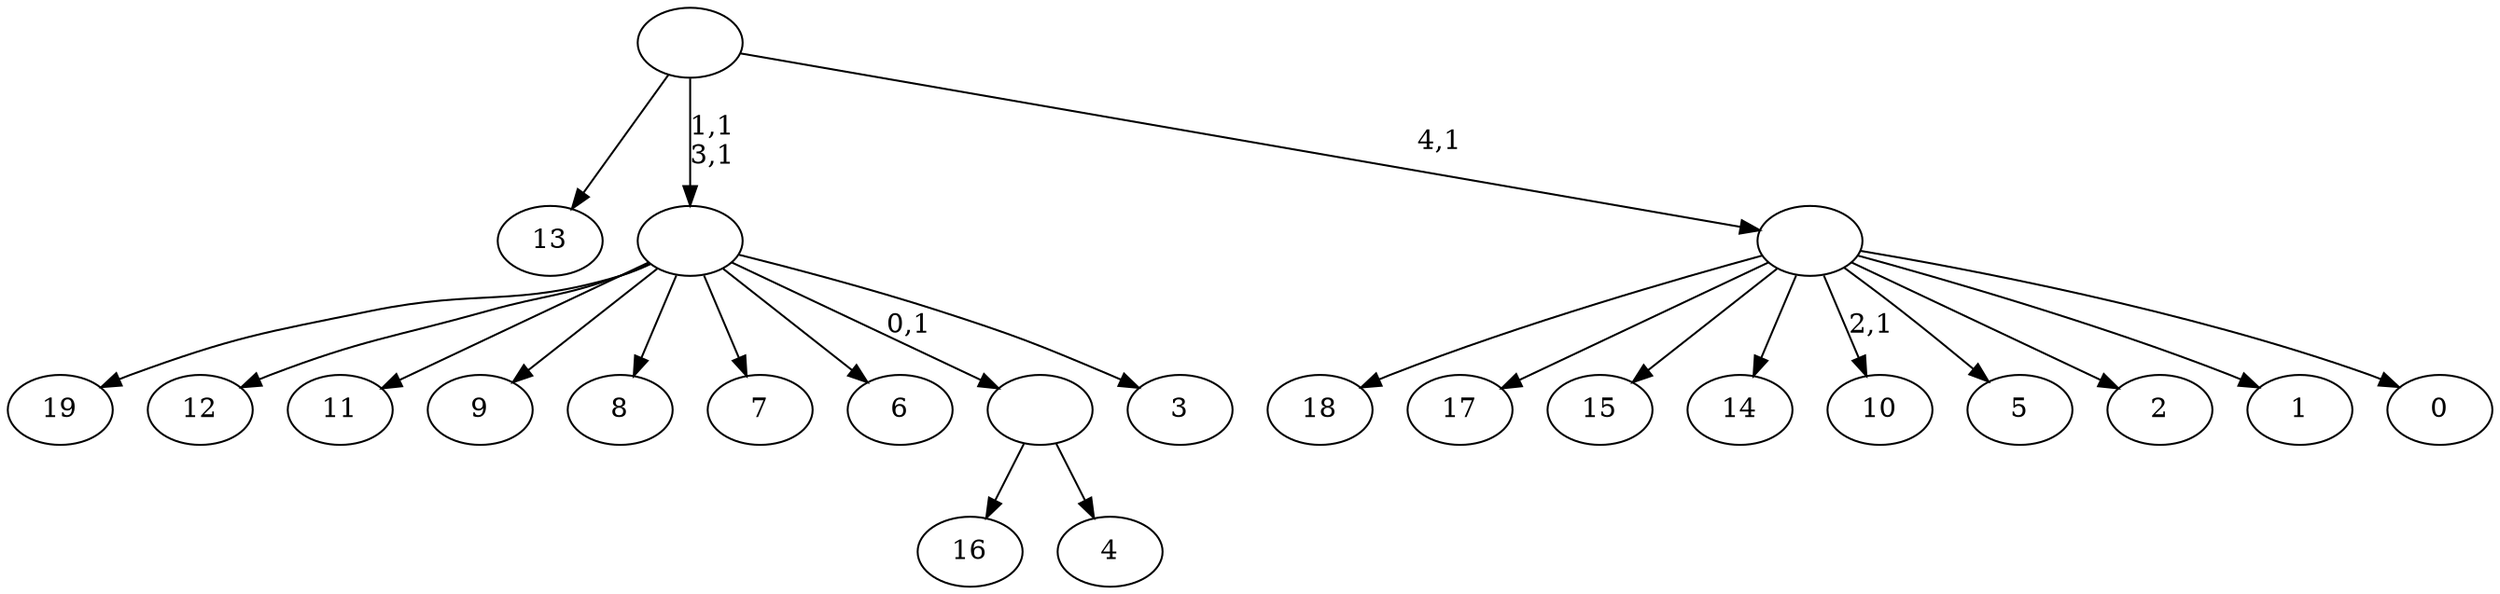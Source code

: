 digraph T {
	25 [label="19"]
	24 [label="18"]
	23 [label="17"]
	22 [label="16"]
	21 [label="15"]
	20 [label="14"]
	19 [label="13"]
	18 [label="12"]
	17 [label="11"]
	16 [label="10"]
	14 [label="9"]
	13 [label="8"]
	12 [label="7"]
	11 [label="6"]
	10 [label="5"]
	9 [label="4"]
	8 [label=""]
	7 [label="3"]
	6 [label=""]
	4 [label="2"]
	3 [label="1"]
	2 [label="0"]
	1 [label=""]
	0 [label=""]
	8 -> 22 [label=""]
	8 -> 9 [label=""]
	6 -> 25 [label=""]
	6 -> 18 [label=""]
	6 -> 17 [label=""]
	6 -> 14 [label=""]
	6 -> 13 [label=""]
	6 -> 12 [label=""]
	6 -> 11 [label=""]
	6 -> 8 [label="0,1"]
	6 -> 7 [label=""]
	1 -> 16 [label="2,1"]
	1 -> 24 [label=""]
	1 -> 23 [label=""]
	1 -> 21 [label=""]
	1 -> 20 [label=""]
	1 -> 10 [label=""]
	1 -> 4 [label=""]
	1 -> 3 [label=""]
	1 -> 2 [label=""]
	0 -> 6 [label="1,1\n3,1"]
	0 -> 19 [label=""]
	0 -> 1 [label="4,1"]
}
